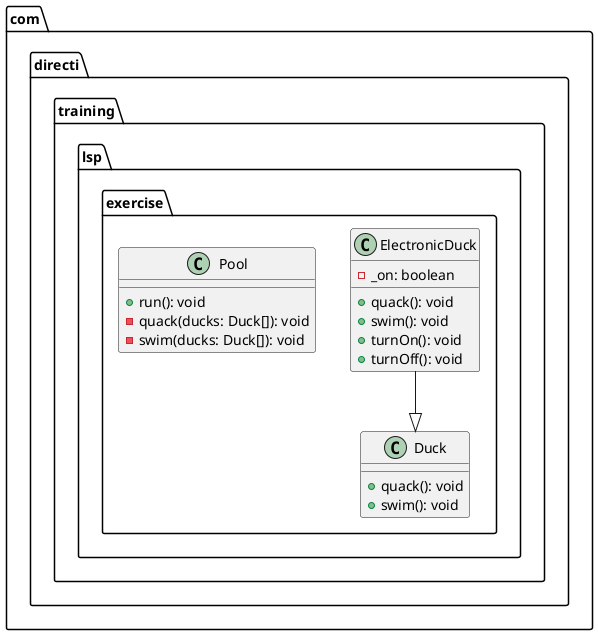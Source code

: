 
@startuml
package "com.directi.training.lsp.exercise" {
    class Duck {
        +quack(): void
        +swim(): void
    }

    class ElectronicDuck {
        -_on: boolean
        +quack(): void
        +swim(): void
        +turnOn(): void
        +turnOff(): void
    }

    ElectronicDuck --|> Duck

    class Pool {
        +run(): void
        -quack(ducks: Duck[]): void
        -swim(ducks: Duck[]): void
    }
}
@enduml
